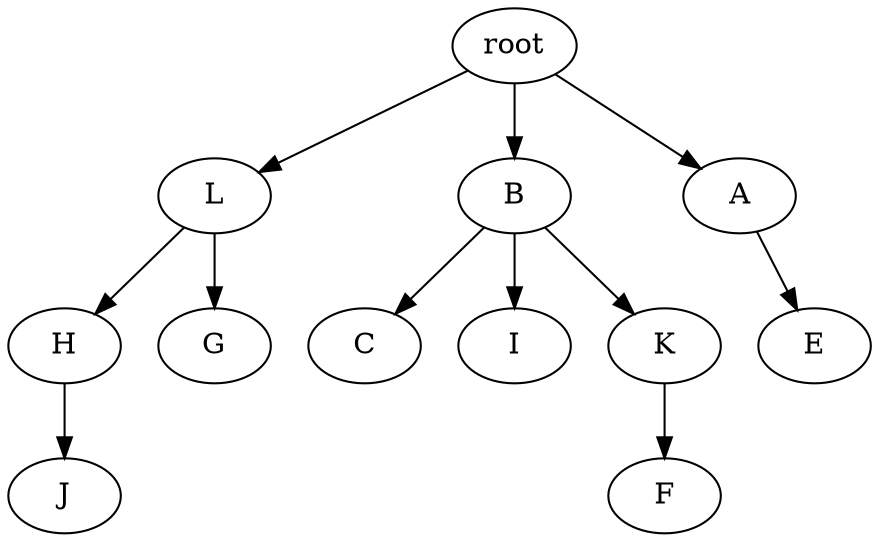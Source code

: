 strict digraph G {
	graph [name=G];
	0	[label=root];
	1	[label=L];
	0 -> 1;
	2	[label=B];
	0 -> 2;
	3	[label=A];
	0 -> 3;
	4	[label=H];
	1 -> 4;
	5	[label=G];
	1 -> 5;
	6	[label=C];
	2 -> 6;
	7	[label=I];
	2 -> 7;
	8	[label=K];
	2 -> 8;
	10	[label=E];
	3 -> 10;
	11	[label=J];
	4 -> 11;
	9	[label=F];
	8 -> 9;
}
